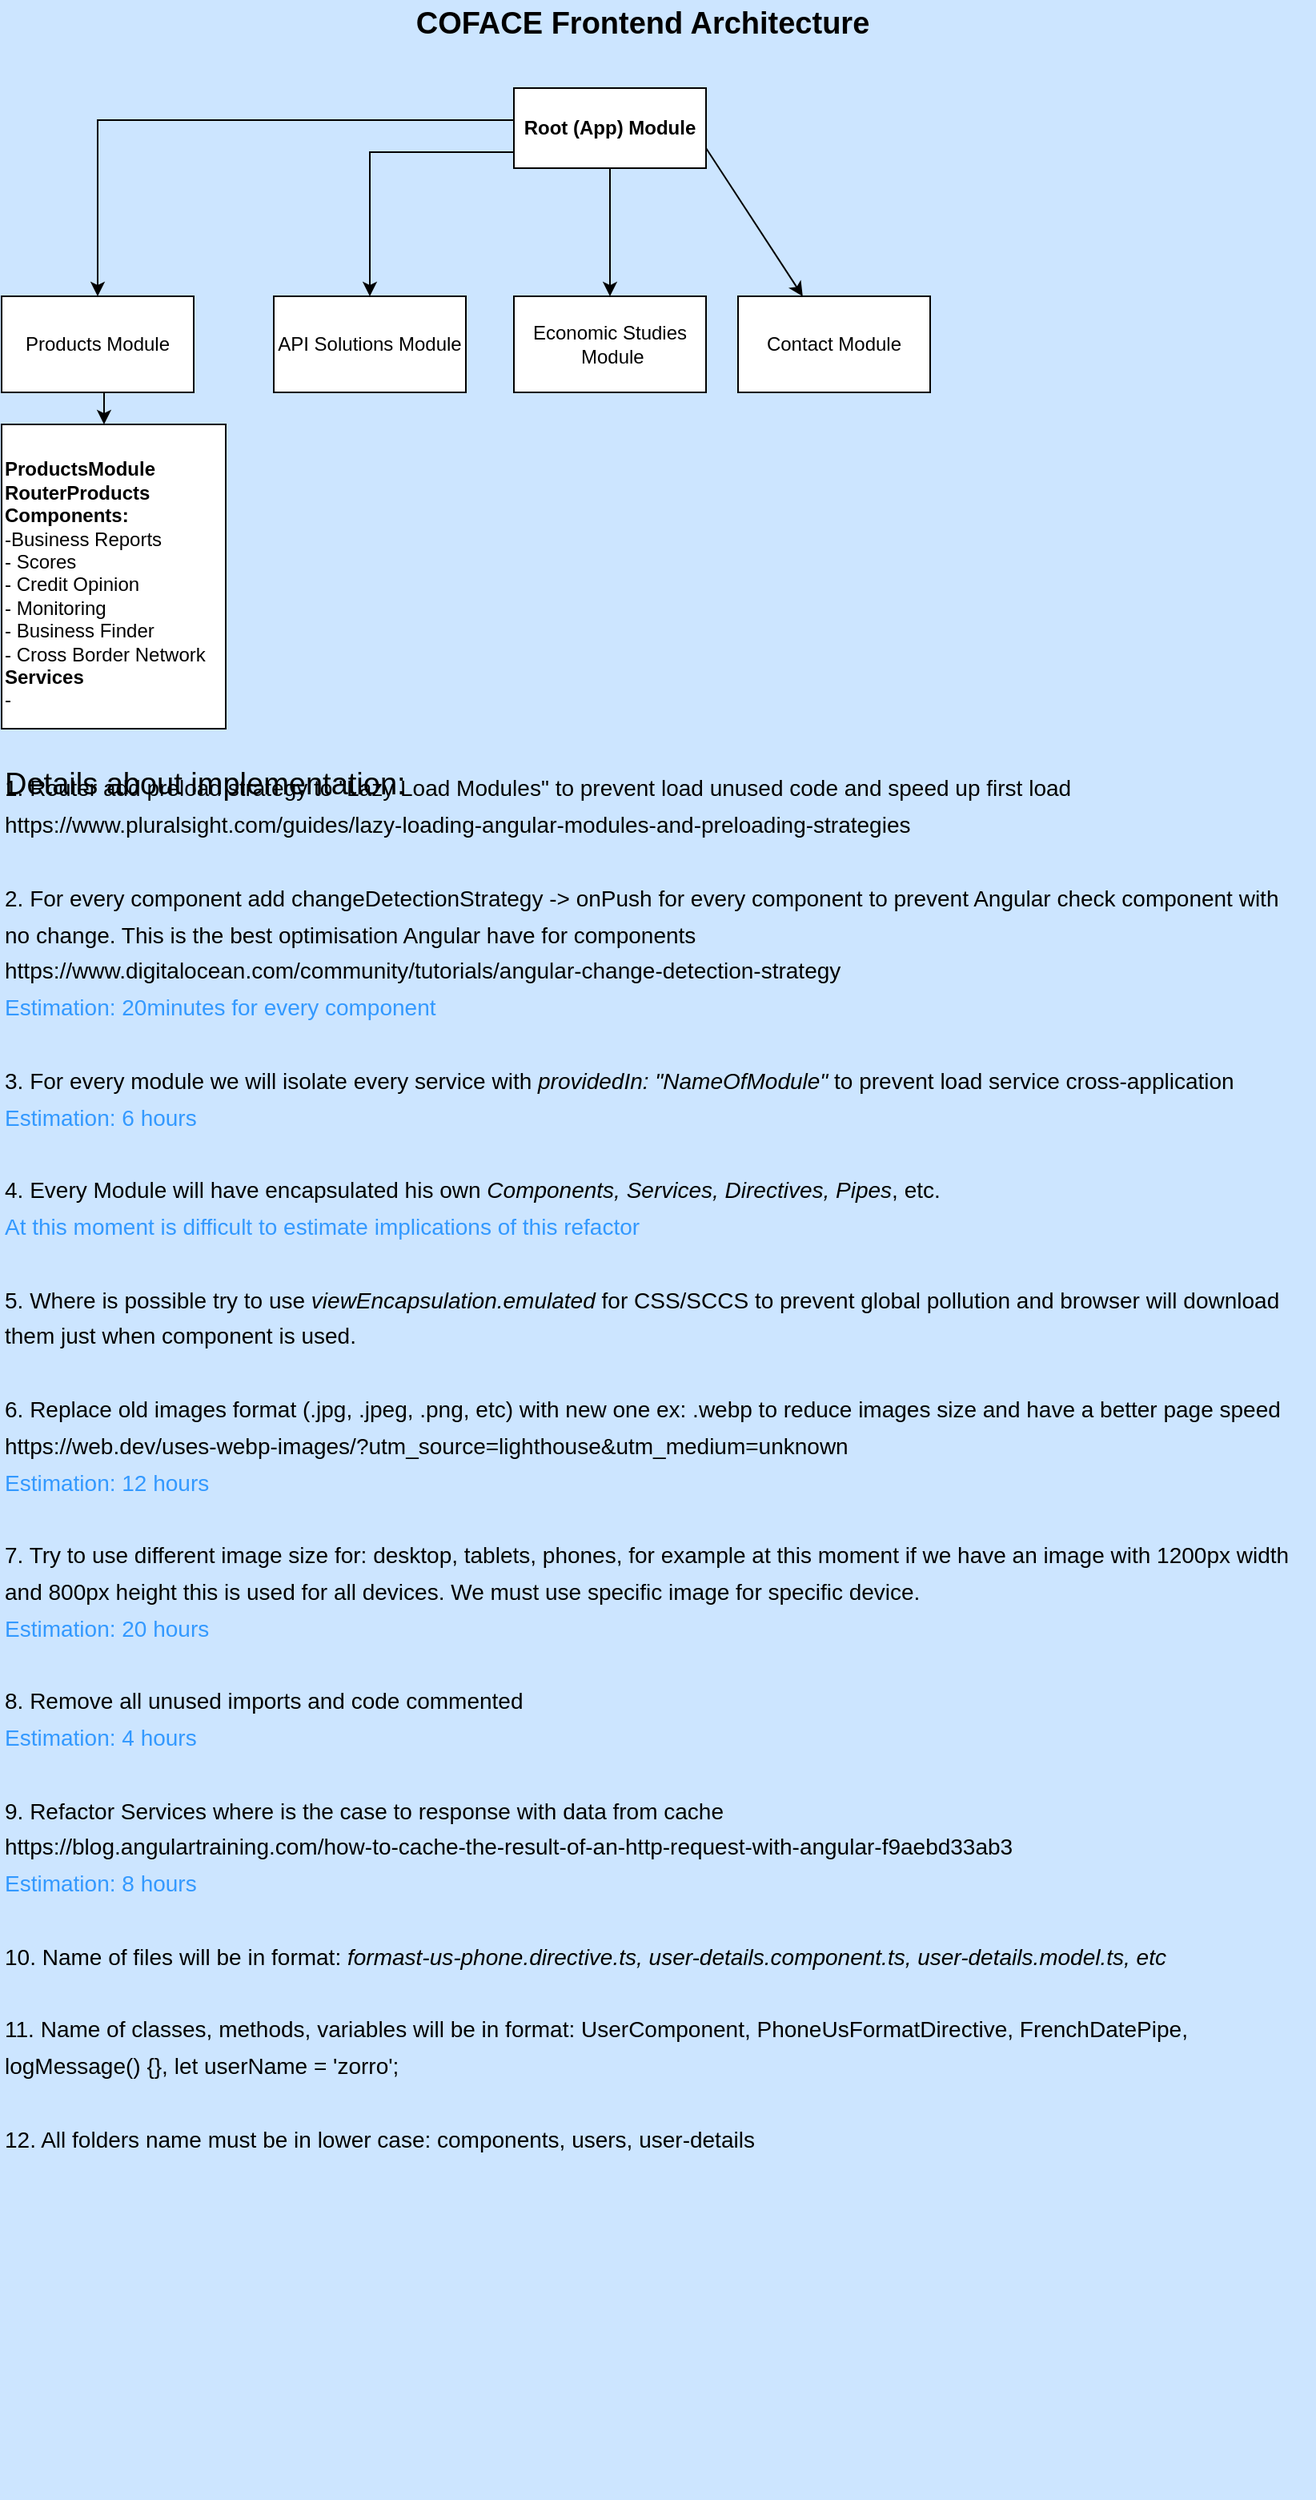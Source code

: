 <mxfile version="13.7.7" type="github">
  <diagram id="7G5bMyklPg214r5d4M1_" name="Page-1">
    <mxGraphModel dx="989" dy="646" grid="1" gridSize="10" guides="1" tooltips="1" connect="1" arrows="1" fold="1" page="1" pageScale="1" pageWidth="827" pageHeight="1169" background="#CCE5FF" math="0" shadow="0">
      <root>
        <mxCell id="0" />
        <mxCell id="1" parent="0" />
        <mxCell id="YIz92cHDHYsAEAl19uF_-3" style="edgeStyle=orthogonalEdgeStyle;rounded=0;orthogonalLoop=1;jettySize=auto;html=1;exitX=0;exitY=1;exitDx=0;exitDy=0;" edge="1" parent="1" source="YIz92cHDHYsAEAl19uF_-1" target="YIz92cHDHYsAEAl19uF_-4">
          <mxGeometry relative="1" as="geometry">
            <mxPoint x="80" y="230" as="targetPoint" />
            <Array as="points">
              <mxPoint x="340" y="90" />
              <mxPoint x="80" y="90" />
            </Array>
          </mxGeometry>
        </mxCell>
        <mxCell id="YIz92cHDHYsAEAl19uF_-11" style="edgeStyle=orthogonalEdgeStyle;rounded=0;orthogonalLoop=1;jettySize=auto;html=1;exitX=0.5;exitY=1;exitDx=0;exitDy=0;" edge="1" parent="1" source="YIz92cHDHYsAEAl19uF_-1" target="YIz92cHDHYsAEAl19uF_-12">
          <mxGeometry relative="1" as="geometry">
            <mxPoint x="400" y="200" as="targetPoint" />
            <Array as="points">
              <mxPoint x="400" y="110" />
              <mxPoint x="250" y="110" />
            </Array>
          </mxGeometry>
        </mxCell>
        <mxCell id="YIz92cHDHYsAEAl19uF_-1" value="Root (App) Module" style="rounded=0;whiteSpace=wrap;html=1;fontStyle=1" vertex="1" parent="1">
          <mxGeometry x="340" y="70" width="120" height="50" as="geometry" />
        </mxCell>
        <mxCell id="YIz92cHDHYsAEAl19uF_-7" style="edgeStyle=orthogonalEdgeStyle;rounded=0;orthogonalLoop=1;jettySize=auto;html=1;exitX=0.5;exitY=1;exitDx=0;exitDy=0;entryX=0.457;entryY=0;entryDx=0;entryDy=0;entryPerimeter=0;" edge="1" parent="1" source="YIz92cHDHYsAEAl19uF_-4" target="YIz92cHDHYsAEAl19uF_-8">
          <mxGeometry relative="1" as="geometry">
            <mxPoint x="80" y="320" as="targetPoint" />
          </mxGeometry>
        </mxCell>
        <mxCell id="YIz92cHDHYsAEAl19uF_-4" value="Products Module&lt;br&gt;" style="rounded=0;whiteSpace=wrap;html=1;" vertex="1" parent="1">
          <mxGeometry x="20" y="200" width="120" height="60" as="geometry" />
        </mxCell>
        <mxCell id="YIz92cHDHYsAEAl19uF_-8" value="&lt;b&gt;&lt;br&gt;ProductsModule&lt;br&gt;RouterProducts&lt;br&gt;Components:&lt;/b&gt;&lt;br&gt;-Business Reports&lt;br&gt;- Scores&lt;br&gt;- Credit Opinion&lt;br&gt;- Monitoring&lt;br&gt;- Business Finder&lt;br&gt;- Cross Border Network&lt;br&gt;&lt;b&gt;Services&lt;br&gt;&lt;/b&gt;-" style="rounded=0;whiteSpace=wrap;html=1;align=left;verticalAlign=top;" vertex="1" parent="1">
          <mxGeometry x="20" y="280" width="140" height="190" as="geometry" />
        </mxCell>
        <mxCell id="YIz92cHDHYsAEAl19uF_-12" value="API Solutions Module" style="rounded=0;whiteSpace=wrap;html=1;" vertex="1" parent="1">
          <mxGeometry x="190" y="200" width="120" height="60" as="geometry" />
        </mxCell>
        <mxCell id="YIz92cHDHYsAEAl19uF_-17" value="" style="endArrow=classic;html=1;exitX=0.5;exitY=1;exitDx=0;exitDy=0;" edge="1" parent="1" source="YIz92cHDHYsAEAl19uF_-1">
          <mxGeometry width="50" height="50" relative="1" as="geometry">
            <mxPoint x="390" y="300" as="sourcePoint" />
            <mxPoint x="400" y="200" as="targetPoint" />
          </mxGeometry>
        </mxCell>
        <mxCell id="YIz92cHDHYsAEAl19uF_-18" value="Economic Studies&lt;br&gt;&amp;nbsp;Module" style="rounded=0;whiteSpace=wrap;html=1;" vertex="1" parent="1">
          <mxGeometry x="340" y="200" width="120" height="60" as="geometry" />
        </mxCell>
        <mxCell id="YIz92cHDHYsAEAl19uF_-20" value="" style="endArrow=classic;html=1;exitX=1;exitY=0.75;exitDx=0;exitDy=0;" edge="1" parent="1" source="YIz92cHDHYsAEAl19uF_-1" target="YIz92cHDHYsAEAl19uF_-21">
          <mxGeometry width="50" height="50" relative="1" as="geometry">
            <mxPoint x="390" y="290" as="sourcePoint" />
            <mxPoint x="540" y="200" as="targetPoint" />
          </mxGeometry>
        </mxCell>
        <mxCell id="YIz92cHDHYsAEAl19uF_-21" value="Contact Module" style="rounded=0;whiteSpace=wrap;html=1;" vertex="1" parent="1">
          <mxGeometry x="480" y="200" width="120" height="60" as="geometry" />
        </mxCell>
        <mxCell id="YIz92cHDHYsAEAl19uF_-22" value="COFACE Frontend Architecture" style="text;html=1;align=center;verticalAlign=middle;resizable=0;points=[];autosize=1;fontSize=19;fontStyle=1" vertex="1" parent="1">
          <mxGeometry x="270" y="15" width="300" height="30" as="geometry" />
        </mxCell>
        <mxCell id="YIz92cHDHYsAEAl19uF_-23" value="Details about implementation:" style="text;html=1;align=left;verticalAlign=middle;resizable=0;points=[];autosize=1;fontSize=19;" vertex="1" parent="1">
          <mxGeometry x="20" y="490" width="270" height="30" as="geometry" />
        </mxCell>
        <mxCell id="YIz92cHDHYsAEAl19uF_-24" value="&lt;font style=&quot;font-size: 14px&quot;&gt;&lt;span style=&quot;font-size: 14px&quot;&gt;&lt;br&gt;&lt;br&gt;1. Router add preload strategy to &quot;Lazy Load Modules&quot; to prevent load unused code and speed up first load&lt;/span&gt;&lt;br&gt;&lt;span style=&quot;font-size: 14px&quot;&gt;https://www.pluralsight.com/guides/lazy-loading-angular-modules-and-preloading-strategies&lt;/span&gt;&lt;br&gt;&lt;br&gt;&lt;span style=&quot;font-size: 14px&quot;&gt;2. For every component add changeDetectionStrategy -&amp;gt; onPush for every component to prevent Angular check component with &lt;br&gt;no change. This is the best optimisation Angular have for components&lt;/span&gt;&lt;br&gt;&lt;span style=&quot;font-size: 14px&quot;&gt;https://www.digitalocean.com/community/tutorials/angular-change-detection-strategy&lt;/span&gt;&lt;br&gt;&lt;font color=&quot;#3399ff&quot; style=&quot;font-size: 14px&quot;&gt;Estimation: 20minutes for every component&amp;nbsp;&lt;br&gt;&lt;br&gt;&lt;/font&gt;&lt;span style=&quot;font-size: 14px&quot;&gt;3. For every module we will isolate every service with &lt;/span&gt;&lt;i style=&quot;font-size: 14px&quot;&gt;providedIn: &quot;NameOfModule&quot;&lt;/i&gt;&lt;span style=&quot;font-size: 14px&quot;&gt; to prevent load service cross-application&lt;br&gt;&lt;/span&gt;&lt;span style=&quot;color: rgb(51 , 153 , 255) ; font-size: 14px&quot;&gt;Estimation: 6 hours&lt;/span&gt;&lt;br&gt;&lt;br&gt;&lt;span style=&quot;font-size: 14px&quot;&gt;4. Every Module will have encapsulated his own&lt;/span&gt;&lt;i style=&quot;font-size: 14px&quot;&gt; Components, Services, Directives, Pipes&lt;/i&gt;&lt;span style=&quot;font-size: 14px&quot;&gt;, etc.&lt;br&gt;&lt;/span&gt;&lt;font color=&quot;#3399ff&quot; style=&quot;font-size: 14px&quot;&gt;At this moment is difficult to estimate implications of this refactor&lt;/font&gt;&lt;br&gt;&lt;br&gt;&lt;span style=&quot;font-size: 14px&quot;&gt;5. Where is possible try to use &lt;/span&gt;&lt;i style=&quot;font-size: 14px&quot;&gt;viewEncapsulation.emulated&lt;/i&gt;&lt;span style=&quot;font-size: 14px&quot;&gt; for CSS/SCCS to prevent global pollution and browser will download &lt;/span&gt;&lt;br&gt;&lt;span style=&quot;font-size: 14px&quot;&gt;them just when component is used.&lt;/span&gt;&lt;br&gt;&lt;br&gt;&lt;span style=&quot;font-size: 14px&quot;&gt;6. Replace old images format (.jpg, .jpeg, .png, etc) with new one ex: .webp to reduce images size and have a better page speed&lt;/span&gt;&lt;br&gt;&lt;span style=&quot;font-size: 14px&quot;&gt;https://web.dev/uses-webp-images/?utm_source=lighthouse&amp;amp;utm_medium=unknown&amp;nbsp;&lt;/span&gt;&lt;br&gt;&lt;span style=&quot;font-size: 14px ; color: rgb(51 , 153 , 255)&quot;&gt;Estimation: 12 hours&lt;br&gt;&lt;br&gt;&lt;/span&gt;&lt;span style=&quot;font-size: 14px&quot;&gt;7. Try to use different image size for: desktop, tablets, phones, for example at this moment if we have an image with 1200px width &lt;/span&gt;&lt;br&gt;&lt;span style=&quot;font-size: 14px&quot;&gt;and 800px height this is used for all devices. We must use specific image for specific device.&lt;/span&gt;&lt;br&gt;&lt;span style=&quot;font-size: 14px ; color: rgb(51 , 153 , 255)&quot;&gt;Estimation: 20 hours&lt;br&gt;&lt;br&gt;&lt;/span&gt;&lt;font style=&quot;font-size: 14px&quot;&gt;8. Remove all unused imports and code commented&lt;/font&gt;&lt;br&gt;&lt;font color=&quot;#3399ff&quot;&gt;&lt;span style=&quot;font-size: 14px&quot;&gt;Estimation: 4 hours&lt;/span&gt;&lt;/font&gt;&lt;br&gt;&lt;br&gt;&lt;span style=&quot;font-size: 14px&quot;&gt;9. Refactor Services where is the case to response with data from cache&lt;/span&gt;&lt;br&gt;&lt;span style=&quot;font-size: 14px&quot;&gt;https://blog.angulartraining.com/how-to-cache-the-result-of-an-http-request-with-angular-f9aebd33ab3&amp;nbsp;&lt;br&gt;&lt;/span&gt;&lt;span style=&quot;color: rgb(51 , 153 , 255) ; font-size: 14px&quot;&gt;Estimation: 8 hours&lt;br&gt;&lt;/span&gt;&lt;span style=&quot;font-size: 14px&quot;&gt;&lt;br&gt;10. Name of files will be in format: &lt;i&gt;formast-us-phone.directive.ts, user-details.component.ts, user-details.model.ts, etc&lt;br&gt;&lt;/i&gt;&lt;br&gt;11.&lt;/span&gt;&lt;span&gt;&amp;nbsp;Name of classes, methods, variables will be in format: UserComponent, PhoneUsFormatDirective, FrenchDatePipe, &lt;br&gt;logMessage() {}, let userName = &#39;zorro&#39;;&lt;br&gt;&lt;/span&gt;&lt;span&gt;&lt;br&gt;12. All folders name must be in lower case: components, users, user-details&lt;br&gt;&lt;/span&gt;&lt;br&gt;&lt;br&gt;&lt;br&gt;&lt;br&gt;&lt;br&gt;&lt;br&gt;&lt;br&gt;&lt;/font&gt;" style="text;html=1;align=left;verticalAlign=middle;resizable=0;points=[];autosize=1;fontSize=19;" vertex="1" parent="1">
          <mxGeometry x="20" y="395" width="820" height="1180" as="geometry" />
        </mxCell>
      </root>
    </mxGraphModel>
  </diagram>
</mxfile>
